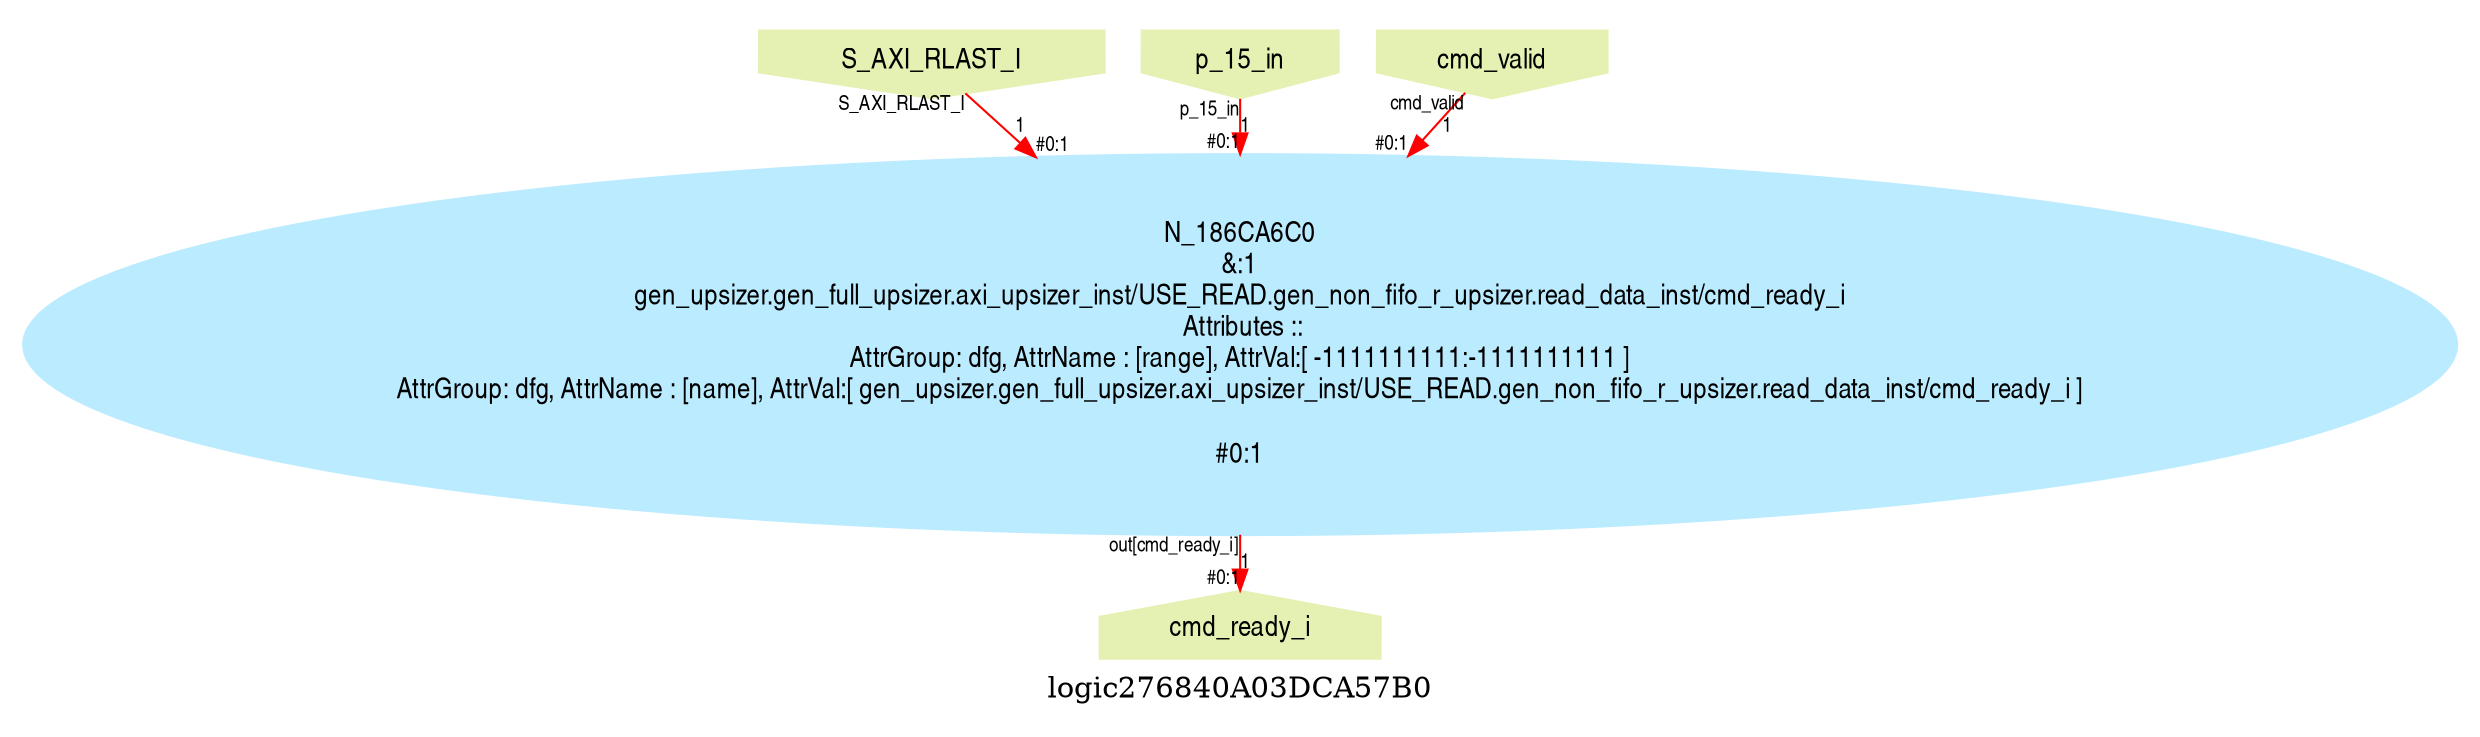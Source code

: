digraph logic276840A03DCA57B0 {
graph [label="logic276840A03DCA57B0", margin="0.1,0.1", size="100,100", ranksep=0.1, splines=true];
node [style=filled, color="#ffee80", fontname=helveticanarrow];
edge [color="#ff0000", fontsize=10, fontname=helveticanarrow];
{ rank = source;logic276840A03DCA57B0_S_AXI_RLAST_I [label="S_AXI_RLAST_I", shape=invhouse, color="#e4f1b2"];
logic276840A03DCA57B0_p_15_in [label="p_15_in", shape=invhouse, color="#e4f1b2"];
logic276840A03DCA57B0_cmd_valid [label="cmd_valid", shape=invhouse, color="#e4f1b2"];
}
{ rank = sink;logic276840A03DCA57B0_cmd_ready_i [label="cmd_ready_i", shape=house, color="#e4f1b2"];
}
N_186CA6C0 [label="N_186CA6C0\n&:1\ngen_upsizer.gen_full_upsizer.axi_upsizer_inst/USE_READ.gen_non_fifo_r_upsizer.read_data_inst/cmd_ready_i\n Attributes ::\nAttrGroup: dfg, AttrName : [range], AttrVal:[ -1111111111:-1111111111 ]\nAttrGroup: dfg, AttrName : [name], AttrVal:[ gen_upsizer.gen_full_upsizer.axi_upsizer_inst/USE_READ.gen_non_fifo_r_upsizer.read_data_inst/cmd_ready_i ]\n\n#0:1\n", color="#bbebff"];
logic276840A03DCA57B0_S_AXI_RLAST_I -> N_186CA6C0 [label="1", taillabel=<S_AXI_RLAST_I>, headlabel=<P_1D558550>, headlabel=<#0:1>];
logic276840A03DCA57B0_p_15_in -> N_186CA6C0 [label="1", taillabel=<p_15_in>, headlabel=<B>, headlabel=<#0:1>];
logic276840A03DCA57B0_cmd_valid -> N_186CA6C0 [label="1", taillabel=<cmd_valid>, headlabel=<A>, headlabel=<#0:1>];
N_186CA6C0 -> logic276840A03DCA57B0_cmd_ready_i [label="1", taillabel=<out[cmd_ready_i]>, headlabel=<cmd_ready_i>, headlabel=<#0:1>];
}
